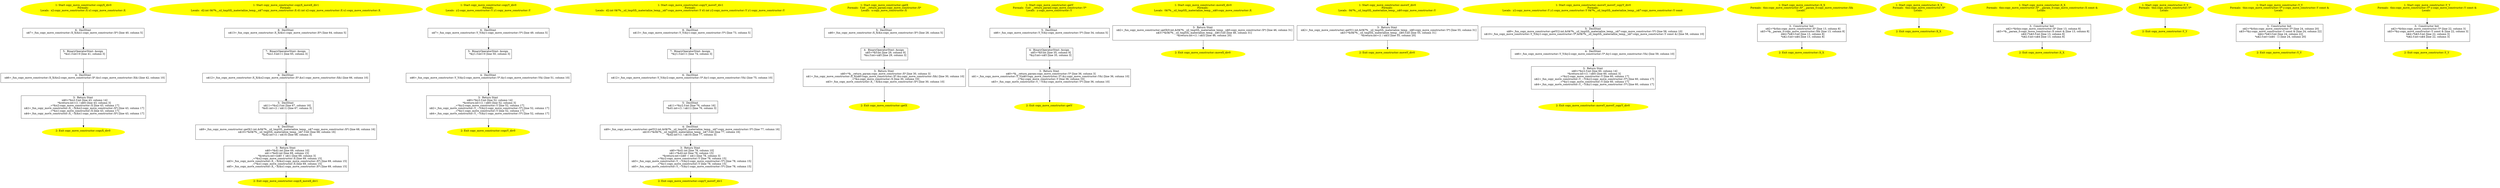 /* @generated */
digraph cfg {
"copyX_div0#copy_move_constructor#7555826423954612298.1fd45599e2fc3ce471d7d474aa615bcb_1" [label="1: Start copy_move_constructor::copyX_div0\nFormals: \nLocals:  x2:copy_move_constructor::X x1:copy_move_constructor::X \n  " color=yellow style=filled]
	

	 "copyX_div0#copy_move_constructor#7555826423954612298.1fd45599e2fc3ce471d7d474aa615bcb_1" -> "copyX_div0#copy_move_constructor#7555826423954612298.1fd45599e2fc3ce471d7d474aa615bcb_6" ;
"copyX_div0#copy_move_constructor#7555826423954612298.1fd45599e2fc3ce471d7d474aa615bcb_2" [label="2: Exit copy_move_constructor::copyX_div0 \n  " color=yellow style=filled]
	

"copyX_div0#copy_move_constructor#7555826423954612298.1fd45599e2fc3ce471d7d474aa615bcb_3" [label="3:  Return Stmt \n   n$0=*&x2.f:int [line 43, column 14]\n  *&return:int=(1 / n$0) [line 43, column 3]\n  _=*&x2:copy_move_constructor::X [line 43, column 17]\n  n$2=_fun_copy_move_constructor::X_~X(&x2:copy_move_constructor::X*) [line 43, column 17]\n  _=*&x1:copy_move_constructor::X [line 43, column 17]\n  n$4=_fun_copy_move_constructor::X_~X(&x1:copy_move_constructor::X*) [line 43, column 17]\n " shape="box"]
	

	 "copyX_div0#copy_move_constructor#7555826423954612298.1fd45599e2fc3ce471d7d474aa615bcb_3" -> "copyX_div0#copy_move_constructor#7555826423954612298.1fd45599e2fc3ce471d7d474aa615bcb_2" ;
"copyX_div0#copy_move_constructor#7555826423954612298.1fd45599e2fc3ce471d7d474aa615bcb_4" [label="4:  DeclStmt \n   n$6=_fun_copy_move_constructor::X_X(&x2:copy_move_constructor::X*,&x1:copy_move_constructor::X&) [line 42, column 10]\n " shape="box"]
	

	 "copyX_div0#copy_move_constructor#7555826423954612298.1fd45599e2fc3ce471d7d474aa615bcb_4" -> "copyX_div0#copy_move_constructor#7555826423954612298.1fd45599e2fc3ce471d7d474aa615bcb_3" ;
"copyX_div0#copy_move_constructor#7555826423954612298.1fd45599e2fc3ce471d7d474aa615bcb_5" [label="5:  BinaryOperatorStmt: Assign \n   *&x1.f:int=0 [line 41, column 3]\n " shape="box"]
	

	 "copyX_div0#copy_move_constructor#7555826423954612298.1fd45599e2fc3ce471d7d474aa615bcb_5" -> "copyX_div0#copy_move_constructor#7555826423954612298.1fd45599e2fc3ce471d7d474aa615bcb_4" ;
"copyX_div0#copy_move_constructor#7555826423954612298.1fd45599e2fc3ce471d7d474aa615bcb_6" [label="6:  DeclStmt \n   n$7=_fun_copy_move_constructor::X_X(&x1:copy_move_constructor::X*) [line 40, column 5]\n " shape="box"]
	

	 "copyX_div0#copy_move_constructor#7555826423954612298.1fd45599e2fc3ce471d7d474aa615bcb_6" -> "copyX_div0#copy_move_constructor#7555826423954612298.1fd45599e2fc3ce471d7d474aa615bcb_5" ;
"copyX_moveX_div1#copy_move_constructor#6853813819184662211.00e91897e7d9fcfa93de911bba9a1399_1" [label="1: Start copy_move_constructor::copyX_moveX_div1\nFormals: \nLocals:  d2:int 0$?%__sil_tmpSIL_materialize_temp__n$7:copy_move_constructor::X d1:int x2:copy_move_constructor::X x1:copy_move_constructor::X \n  " color=yellow style=filled]
	

	 "copyX_moveX_div1#copy_move_constructor#6853813819184662211.00e91897e7d9fcfa93de911bba9a1399_1" -> "copyX_moveX_div1#copy_move_constructor#6853813819184662211.00e91897e7d9fcfa93de911bba9a1399_8" ;
"copyX_moveX_div1#copy_move_constructor#6853813819184662211.00e91897e7d9fcfa93de911bba9a1399_2" [label="2: Exit copy_move_constructor::copyX_moveX_div1 \n  " color=yellow style=filled]
	

"copyX_moveX_div1#copy_move_constructor#6853813819184662211.00e91897e7d9fcfa93de911bba9a1399_3" [label="3:  Return Stmt \n   n$0=*&d1:int [line 69, column 10]\n  n$1=*&d2:int [line 69, column 15]\n  *&return:int=(n$0 + n$1) [line 69, column 3]\n  _=*&x2:copy_move_constructor::X [line 69, column 15]\n  n$3=_fun_copy_move_constructor::X_~X(&x2:copy_move_constructor::X*) [line 69, column 15]\n  _=*&x1:copy_move_constructor::X [line 69, column 15]\n  n$5=_fun_copy_move_constructor::X_~X(&x1:copy_move_constructor::X*) [line 69, column 15]\n " shape="box"]
	

	 "copyX_moveX_div1#copy_move_constructor#6853813819184662211.00e91897e7d9fcfa93de911bba9a1399_3" -> "copyX_moveX_div1#copy_move_constructor#6853813819184662211.00e91897e7d9fcfa93de911bba9a1399_2" ;
"copyX_moveX_div1#copy_move_constructor#6853813819184662211.00e91897e7d9fcfa93de911bba9a1399_4" [label="4:  DeclStmt \n   n$9=_fun_copy_move_constructor::getX(1:int,&0$?%__sil_tmpSIL_materialize_temp__n$7:copy_move_constructor::X*) [line 68, column 16]\n  n$10=*&0$?%__sil_tmpSIL_materialize_temp__n$7.f:int [line 68, column 16]\n  *&d2:int=(1 / n$10) [line 68, column 3]\n " shape="box"]
	

	 "copyX_moveX_div1#copy_move_constructor#6853813819184662211.00e91897e7d9fcfa93de911bba9a1399_4" -> "copyX_moveX_div1#copy_move_constructor#6853813819184662211.00e91897e7d9fcfa93de911bba9a1399_3" ;
"copyX_moveX_div1#copy_move_constructor#6853813819184662211.00e91897e7d9fcfa93de911bba9a1399_5" [label="5:  DeclStmt \n   n$11=*&x2.f:int [line 67, column 16]\n  *&d1:int=(1 / n$11) [line 67, column 3]\n " shape="box"]
	

	 "copyX_moveX_div1#copy_move_constructor#6853813819184662211.00e91897e7d9fcfa93de911bba9a1399_5" -> "copyX_moveX_div1#copy_move_constructor#6853813819184662211.00e91897e7d9fcfa93de911bba9a1399_4" ;
"copyX_moveX_div1#copy_move_constructor#6853813819184662211.00e91897e7d9fcfa93de911bba9a1399_6" [label="6:  DeclStmt \n   n$12=_fun_copy_move_constructor::X_X(&x2:copy_move_constructor::X*,&x1:copy_move_constructor::X&) [line 66, column 10]\n " shape="box"]
	

	 "copyX_moveX_div1#copy_move_constructor#6853813819184662211.00e91897e7d9fcfa93de911bba9a1399_6" -> "copyX_moveX_div1#copy_move_constructor#6853813819184662211.00e91897e7d9fcfa93de911bba9a1399_5" ;
"copyX_moveX_div1#copy_move_constructor#6853813819184662211.00e91897e7d9fcfa93de911bba9a1399_7" [label="7:  BinaryOperatorStmt: Assign \n   *&x1.f:int=1 [line 65, column 3]\n " shape="box"]
	

	 "copyX_moveX_div1#copy_move_constructor#6853813819184662211.00e91897e7d9fcfa93de911bba9a1399_7" -> "copyX_moveX_div1#copy_move_constructor#6853813819184662211.00e91897e7d9fcfa93de911bba9a1399_6" ;
"copyX_moveX_div1#copy_move_constructor#6853813819184662211.00e91897e7d9fcfa93de911bba9a1399_8" [label="8:  DeclStmt \n   n$13=_fun_copy_move_constructor::X_X(&x1:copy_move_constructor::X*) [line 64, column 5]\n " shape="box"]
	

	 "copyX_moveX_div1#copy_move_constructor#6853813819184662211.00e91897e7d9fcfa93de911bba9a1399_8" -> "copyX_moveX_div1#copy_move_constructor#6853813819184662211.00e91897e7d9fcfa93de911bba9a1399_7" ;
"copyY_div0#copy_move_constructor#17079397845524781987.61211209ec1f961073f3adafcd080bfb_1" [label="1: Start copy_move_constructor::copyY_div0\nFormals: \nLocals:  y2:copy_move_constructor::Y y1:copy_move_constructor::Y \n  " color=yellow style=filled]
	

	 "copyY_div0#copy_move_constructor#17079397845524781987.61211209ec1f961073f3adafcd080bfb_1" -> "copyY_div0#copy_move_constructor#17079397845524781987.61211209ec1f961073f3adafcd080bfb_6" ;
"copyY_div0#copy_move_constructor#17079397845524781987.61211209ec1f961073f3adafcd080bfb_2" [label="2: Exit copy_move_constructor::copyY_div0 \n  " color=yellow style=filled]
	

"copyY_div0#copy_move_constructor#17079397845524781987.61211209ec1f961073f3adafcd080bfb_3" [label="3:  Return Stmt \n   n$0=*&y2.f:int [line 52, column 14]\n  *&return:int=(1 / n$0) [line 52, column 3]\n  _=*&y2:copy_move_constructor::Y [line 52, column 17]\n  n$2=_fun_copy_move_constructor::Y_~Y(&y2:copy_move_constructor::Y*) [line 52, column 17]\n  _=*&y1:copy_move_constructor::Y [line 52, column 17]\n  n$4=_fun_copy_move_constructor::Y_~Y(&y1:copy_move_constructor::Y*) [line 52, column 17]\n " shape="box"]
	

	 "copyY_div0#copy_move_constructor#17079397845524781987.61211209ec1f961073f3adafcd080bfb_3" -> "copyY_div0#copy_move_constructor#17079397845524781987.61211209ec1f961073f3adafcd080bfb_2" ;
"copyY_div0#copy_move_constructor#17079397845524781987.61211209ec1f961073f3adafcd080bfb_4" [label="4:  DeclStmt \n   n$6=_fun_copy_move_constructor::Y_Y(&y2:copy_move_constructor::Y*,&y1:copy_move_constructor::Y&) [line 51, column 10]\n " shape="box"]
	

	 "copyY_div0#copy_move_constructor#17079397845524781987.61211209ec1f961073f3adafcd080bfb_4" -> "copyY_div0#copy_move_constructor#17079397845524781987.61211209ec1f961073f3adafcd080bfb_3" ;
"copyY_div0#copy_move_constructor#17079397845524781987.61211209ec1f961073f3adafcd080bfb_5" [label="5:  BinaryOperatorStmt: Assign \n   *&y1.f:int=0 [line 50, column 3]\n " shape="box"]
	

	 "copyY_div0#copy_move_constructor#17079397845524781987.61211209ec1f961073f3adafcd080bfb_5" -> "copyY_div0#copy_move_constructor#17079397845524781987.61211209ec1f961073f3adafcd080bfb_4" ;
"copyY_div0#copy_move_constructor#17079397845524781987.61211209ec1f961073f3adafcd080bfb_6" [label="6:  DeclStmt \n   n$7=_fun_copy_move_constructor::Y_Y(&y1:copy_move_constructor::Y*) [line 49, column 5]\n " shape="box"]
	

	 "copyY_div0#copy_move_constructor#17079397845524781987.61211209ec1f961073f3adafcd080bfb_6" -> "copyY_div0#copy_move_constructor#17079397845524781987.61211209ec1f961073f3adafcd080bfb_5" ;
"copyY_moveY_div1#copy_move_constructor#5827233588222911615.5716e8b7acbd3ff43f18c7c5954c6565_1" [label="1: Start copy_move_constructor::copyY_moveY_div1\nFormals: \nLocals:  d2:int 0$?%__sil_tmpSIL_materialize_temp__n$7:copy_move_constructor::Y d1:int y2:copy_move_constructor::Y y1:copy_move_constructor::Y \n  " color=yellow style=filled]
	

	 "copyY_moveY_div1#copy_move_constructor#5827233588222911615.5716e8b7acbd3ff43f18c7c5954c6565_1" -> "copyY_moveY_div1#copy_move_constructor#5827233588222911615.5716e8b7acbd3ff43f18c7c5954c6565_8" ;
"copyY_moveY_div1#copy_move_constructor#5827233588222911615.5716e8b7acbd3ff43f18c7c5954c6565_2" [label="2: Exit copy_move_constructor::copyY_moveY_div1 \n  " color=yellow style=filled]
	

"copyY_moveY_div1#copy_move_constructor#5827233588222911615.5716e8b7acbd3ff43f18c7c5954c6565_3" [label="3:  Return Stmt \n   n$0=*&d1:int [line 78, column 10]\n  n$1=*&d2:int [line 78, column 15]\n  *&return:int=(n$0 + n$1) [line 78, column 3]\n  _=*&y2:copy_move_constructor::Y [line 78, column 15]\n  n$3=_fun_copy_move_constructor::Y_~Y(&y2:copy_move_constructor::Y*) [line 78, column 15]\n  _=*&y1:copy_move_constructor::Y [line 78, column 15]\n  n$5=_fun_copy_move_constructor::Y_~Y(&y1:copy_move_constructor::Y*) [line 78, column 15]\n " shape="box"]
	

	 "copyY_moveY_div1#copy_move_constructor#5827233588222911615.5716e8b7acbd3ff43f18c7c5954c6565_3" -> "copyY_moveY_div1#copy_move_constructor#5827233588222911615.5716e8b7acbd3ff43f18c7c5954c6565_2" ;
"copyY_moveY_div1#copy_move_constructor#5827233588222911615.5716e8b7acbd3ff43f18c7c5954c6565_4" [label="4:  DeclStmt \n   n$9=_fun_copy_move_constructor::getY(2:int,&0$?%__sil_tmpSIL_materialize_temp__n$7:copy_move_constructor::Y*) [line 77, column 16]\n  n$10=*&0$?%__sil_tmpSIL_materialize_temp__n$7.f:int [line 77, column 16]\n  *&d2:int=(1 / n$10) [line 77, column 3]\n " shape="box"]
	

	 "copyY_moveY_div1#copy_move_constructor#5827233588222911615.5716e8b7acbd3ff43f18c7c5954c6565_4" -> "copyY_moveY_div1#copy_move_constructor#5827233588222911615.5716e8b7acbd3ff43f18c7c5954c6565_3" ;
"copyY_moveY_div1#copy_move_constructor#5827233588222911615.5716e8b7acbd3ff43f18c7c5954c6565_5" [label="5:  DeclStmt \n   n$11=*&y2.f:int [line 76, column 16]\n  *&d1:int=(1 / n$11) [line 76, column 3]\n " shape="box"]
	

	 "copyY_moveY_div1#copy_move_constructor#5827233588222911615.5716e8b7acbd3ff43f18c7c5954c6565_5" -> "copyY_moveY_div1#copy_move_constructor#5827233588222911615.5716e8b7acbd3ff43f18c7c5954c6565_4" ;
"copyY_moveY_div1#copy_move_constructor#5827233588222911615.5716e8b7acbd3ff43f18c7c5954c6565_6" [label="6:  DeclStmt \n   n$12=_fun_copy_move_constructor::Y_Y(&y2:copy_move_constructor::Y*,&y1:copy_move_constructor::Y&) [line 75, column 10]\n " shape="box"]
	

	 "copyY_moveY_div1#copy_move_constructor#5827233588222911615.5716e8b7acbd3ff43f18c7c5954c6565_6" -> "copyY_moveY_div1#copy_move_constructor#5827233588222911615.5716e8b7acbd3ff43f18c7c5954c6565_5" ;
"copyY_moveY_div1#copy_move_constructor#5827233588222911615.5716e8b7acbd3ff43f18c7c5954c6565_7" [label="7:  BinaryOperatorStmt: Assign \n   *&y1.f:int=1 [line 74, column 3]\n " shape="box"]
	

	 "copyY_moveY_div1#copy_move_constructor#5827233588222911615.5716e8b7acbd3ff43f18c7c5954c6565_7" -> "copyY_moveY_div1#copy_move_constructor#5827233588222911615.5716e8b7acbd3ff43f18c7c5954c6565_6" ;
"copyY_moveY_div1#copy_move_constructor#5827233588222911615.5716e8b7acbd3ff43f18c7c5954c6565_8" [label="8:  DeclStmt \n   n$13=_fun_copy_move_constructor::Y_Y(&y1:copy_move_constructor::Y*) [line 73, column 5]\n " shape="box"]
	

	 "copyY_moveY_div1#copy_move_constructor#5827233588222911615.5716e8b7acbd3ff43f18c7c5954c6565_8" -> "copyY_moveY_div1#copy_move_constructor#5827233588222911615.5716e8b7acbd3ff43f18c7c5954c6565_7" ;
"getX#copy_move_constructor(class copy_move_constructor::X)#2211685783611424509.3ed1bf77442fb4e47b3afdd1dd669b7a_1" [label="1: Start copy_move_constructor::getX\nFormals:  f:int __return_param:copy_move_constructor::X*\nLocals:  x:copy_move_constructor::X \n  " color=yellow style=filled]
	

	 "getX#copy_move_constructor(class copy_move_constructor::X)#2211685783611424509.3ed1bf77442fb4e47b3afdd1dd669b7a_1" -> "getX#copy_move_constructor(class copy_move_constructor::X)#2211685783611424509.3ed1bf77442fb4e47b3afdd1dd669b7a_5" ;
"getX#copy_move_constructor(class copy_move_constructor::X)#2211685783611424509.3ed1bf77442fb4e47b3afdd1dd669b7a_2" [label="2: Exit copy_move_constructor::getX \n  " color=yellow style=filled]
	

"getX#copy_move_constructor(class copy_move_constructor::X)#2211685783611424509.3ed1bf77442fb4e47b3afdd1dd669b7a_3" [label="3:  Return Stmt \n   n$0=*&__return_param:copy_move_constructor::X* [line 30, column 3]\n  n$1=_fun_copy_move_constructor::X_X(n$0:copy_move_constructor::X*,&x:copy_move_constructor::X&) [line 30, column 10]\n  _=*&x:copy_move_constructor::X [line 30, column 10]\n  n$3=_fun_copy_move_constructor::X_~X(&x:copy_move_constructor::X*) [line 30, column 10]\n " shape="box"]
	

	 "getX#copy_move_constructor(class copy_move_constructor::X)#2211685783611424509.3ed1bf77442fb4e47b3afdd1dd669b7a_3" -> "getX#copy_move_constructor(class copy_move_constructor::X)#2211685783611424509.3ed1bf77442fb4e47b3afdd1dd669b7a_2" ;
"getX#copy_move_constructor(class copy_move_constructor::X)#2211685783611424509.3ed1bf77442fb4e47b3afdd1dd669b7a_4" [label="4:  BinaryOperatorStmt: Assign \n   n$5=*&f:int [line 29, column 9]\n  *&x.f:int=n$5 [line 29, column 3]\n " shape="box"]
	

	 "getX#copy_move_constructor(class copy_move_constructor::X)#2211685783611424509.3ed1bf77442fb4e47b3afdd1dd669b7a_4" -> "getX#copy_move_constructor(class copy_move_constructor::X)#2211685783611424509.3ed1bf77442fb4e47b3afdd1dd669b7a_3" ;
"getX#copy_move_constructor(class copy_move_constructor::X)#2211685783611424509.3ed1bf77442fb4e47b3afdd1dd669b7a_5" [label="5:  DeclStmt \n   n$6=_fun_copy_move_constructor::X_X(&x:copy_move_constructor::X*) [line 28, column 5]\n " shape="box"]
	

	 "getX#copy_move_constructor(class copy_move_constructor::X)#2211685783611424509.3ed1bf77442fb4e47b3afdd1dd669b7a_5" -> "getX#copy_move_constructor(class copy_move_constructor::X)#2211685783611424509.3ed1bf77442fb4e47b3afdd1dd669b7a_4" ;
"getY#copy_move_constructor(class copy_move_constructor::Y)#1712013823822590270.ad9dd85c67bb69fcd76f4c34bc426f28_1" [label="1: Start copy_move_constructor::getY\nFormals:  f:int __return_param:copy_move_constructor::Y*\nLocals:  y:copy_move_constructor::Y \n  " color=yellow style=filled]
	

	 "getY#copy_move_constructor(class copy_move_constructor::Y)#1712013823822590270.ad9dd85c67bb69fcd76f4c34bc426f28_1" -> "getY#copy_move_constructor(class copy_move_constructor::Y)#1712013823822590270.ad9dd85c67bb69fcd76f4c34bc426f28_5" ;
"getY#copy_move_constructor(class copy_move_constructor::Y)#1712013823822590270.ad9dd85c67bb69fcd76f4c34bc426f28_2" [label="2: Exit copy_move_constructor::getY \n  " color=yellow style=filled]
	

"getY#copy_move_constructor(class copy_move_constructor::Y)#1712013823822590270.ad9dd85c67bb69fcd76f4c34bc426f28_3" [label="3:  Return Stmt \n   n$0=*&__return_param:copy_move_constructor::Y* [line 36, column 3]\n  n$1=_fun_copy_move_constructor::Y_Y(n$0:copy_move_constructor::Y*,&y:copy_move_constructor::Y&) [line 36, column 10]\n  _=*&y:copy_move_constructor::Y [line 36, column 10]\n  n$3=_fun_copy_move_constructor::Y_~Y(&y:copy_move_constructor::Y*) [line 36, column 10]\n " shape="box"]
	

	 "getY#copy_move_constructor(class copy_move_constructor::Y)#1712013823822590270.ad9dd85c67bb69fcd76f4c34bc426f28_3" -> "getY#copy_move_constructor(class copy_move_constructor::Y)#1712013823822590270.ad9dd85c67bb69fcd76f4c34bc426f28_2" ;
"getY#copy_move_constructor(class copy_move_constructor::Y)#1712013823822590270.ad9dd85c67bb69fcd76f4c34bc426f28_4" [label="4:  BinaryOperatorStmt: Assign \n   n$5=*&f:int [line 35, column 9]\n  *&y.f:int=n$5 [line 35, column 3]\n " shape="box"]
	

	 "getY#copy_move_constructor(class copy_move_constructor::Y)#1712013823822590270.ad9dd85c67bb69fcd76f4c34bc426f28_4" -> "getY#copy_move_constructor(class copy_move_constructor::Y)#1712013823822590270.ad9dd85c67bb69fcd76f4c34bc426f28_3" ;
"getY#copy_move_constructor(class copy_move_constructor::Y)#1712013823822590270.ad9dd85c67bb69fcd76f4c34bc426f28_5" [label="5:  DeclStmt \n   n$6=_fun_copy_move_constructor::Y_Y(&y:copy_move_constructor::Y*) [line 34, column 5]\n " shape="box"]
	

	 "getY#copy_move_constructor(class copy_move_constructor::Y)#1712013823822590270.ad9dd85c67bb69fcd76f4c34bc426f28_5" -> "getY#copy_move_constructor(class copy_move_constructor::Y)#1712013823822590270.ad9dd85c67bb69fcd76f4c34bc426f28_4" ;
"moveX_div0#copy_move_constructor#2229557375196326562.f23c95e594ab41ba50090dccb989c3e3_1" [label="1: Start copy_move_constructor::moveX_div0\nFormals: \nLocals:  0$?%__sil_tmpSIL_materialize_temp__n$0:copy_move_constructor::X \n  " color=yellow style=filled]
	

	 "moveX_div0#copy_move_constructor#2229557375196326562.f23c95e594ab41ba50090dccb989c3e3_1" -> "moveX_div0#copy_move_constructor#2229557375196326562.f23c95e594ab41ba50090dccb989c3e3_3" ;
"moveX_div0#copy_move_constructor#2229557375196326562.f23c95e594ab41ba50090dccb989c3e3_2" [label="2: Exit copy_move_constructor::moveX_div0 \n  " color=yellow style=filled]
	

"moveX_div0#copy_move_constructor#2229557375196326562.f23c95e594ab41ba50090dccb989c3e3_3" [label="3:  Return Stmt \n   n$2=_fun_copy_move_constructor::getX(0:int,&0$?%__sil_tmpSIL_materialize_temp__n$0:copy_move_constructor::X*) [line 46, column 31]\n  n$3=*&0$?%__sil_tmpSIL_materialize_temp__n$0.f:int [line 46, column 31]\n  *&return:int=(1 / n$3) [line 46, column 20]\n " shape="box"]
	

	 "moveX_div0#copy_move_constructor#2229557375196326562.f23c95e594ab41ba50090dccb989c3e3_3" -> "moveX_div0#copy_move_constructor#2229557375196326562.f23c95e594ab41ba50090dccb989c3e3_2" ;
"moveY_div0#copy_move_constructor#15307842160732522395.eee7693240d3ce27d5c30f34d771cb57_1" [label="1: Start copy_move_constructor::moveY_div0\nFormals: \nLocals:  0$?%__sil_tmpSIL_materialize_temp__n$0:copy_move_constructor::Y \n  " color=yellow style=filled]
	

	 "moveY_div0#copy_move_constructor#15307842160732522395.eee7693240d3ce27d5c30f34d771cb57_1" -> "moveY_div0#copy_move_constructor#15307842160732522395.eee7693240d3ce27d5c30f34d771cb57_3" ;
"moveY_div0#copy_move_constructor#15307842160732522395.eee7693240d3ce27d5c30f34d771cb57_2" [label="2: Exit copy_move_constructor::moveY_div0 \n  " color=yellow style=filled]
	

"moveY_div0#copy_move_constructor#15307842160732522395.eee7693240d3ce27d5c30f34d771cb57_3" [label="3:  Return Stmt \n   n$2=_fun_copy_move_constructor::getY(1:int,&0$?%__sil_tmpSIL_materialize_temp__n$0:copy_move_constructor::Y*) [line 55, column 31]\n  n$3=*&0$?%__sil_tmpSIL_materialize_temp__n$0.f:int [line 55, column 31]\n  *&return:int=(1 / n$3) [line 55, column 20]\n " shape="box"]
	

	 "moveY_div0#copy_move_constructor#15307842160732522395.eee7693240d3ce27d5c30f34d771cb57_3" -> "moveY_div0#copy_move_constructor#15307842160732522395.eee7693240d3ce27d5c30f34d771cb57_2" ;
"moveY_moveY_copyY_div0#copy_move_constructor#11319351724516006746.d5d5d96d98dcf1c634b647be30001d2e_1" [label="1: Start copy_move_constructor::moveY_moveY_copyY_div0\nFormals: \nLocals:  y2:copy_move_constructor::Y y1:copy_move_constructor::Y 0$?%__sil_tmpSIL_materialize_temp__n$7:copy_move_constructor::Y const  \n  " color=yellow style=filled]
	

	 "moveY_moveY_copyY_div0#copy_move_constructor#11319351724516006746.d5d5d96d98dcf1c634b647be30001d2e_1" -> "moveY_moveY_copyY_div0#copy_move_constructor#11319351724516006746.d5d5d96d98dcf1c634b647be30001d2e_5" ;
"moveY_moveY_copyY_div0#copy_move_constructor#11319351724516006746.d5d5d96d98dcf1c634b647be30001d2e_2" [label="2: Exit copy_move_constructor::moveY_moveY_copyY_div0 \n  " color=yellow style=filled]
	

"moveY_moveY_copyY_div0#copy_move_constructor#11319351724516006746.d5d5d96d98dcf1c634b647be30001d2e_3" [label="3:  Return Stmt \n   n$0=*&y2.f:int [line 60, column 14]\n  *&return:int=(1 / n$0) [line 60, column 3]\n  _=*&y2:copy_move_constructor::Y [line 60, column 17]\n  n$2=_fun_copy_move_constructor::Y_~Y(&y2:copy_move_constructor::Y*) [line 60, column 17]\n  _=*&y1:copy_move_constructor::Y [line 60, column 17]\n  n$4=_fun_copy_move_constructor::Y_~Y(&y1:copy_move_constructor::Y*) [line 60, column 17]\n " shape="box"]
	

	 "moveY_moveY_copyY_div0#copy_move_constructor#11319351724516006746.d5d5d96d98dcf1c634b647be30001d2e_3" -> "moveY_moveY_copyY_div0#copy_move_constructor#11319351724516006746.d5d5d96d98dcf1c634b647be30001d2e_2" ;
"moveY_moveY_copyY_div0#copy_move_constructor#11319351724516006746.d5d5d96d98dcf1c634b647be30001d2e_4" [label="4:  DeclStmt \n   n$6=_fun_copy_move_constructor::Y_Y(&y2:copy_move_constructor::Y*,&y1:copy_move_constructor::Y&) [line 59, column 10]\n " shape="box"]
	

	 "moveY_moveY_copyY_div0#copy_move_constructor#11319351724516006746.d5d5d96d98dcf1c634b647be30001d2e_4" -> "moveY_moveY_copyY_div0#copy_move_constructor#11319351724516006746.d5d5d96d98dcf1c634b647be30001d2e_3" ;
"moveY_moveY_copyY_div0#copy_move_constructor#11319351724516006746.d5d5d96d98dcf1c634b647be30001d2e_5" [label="5:  DeclStmt \n   n$9=_fun_copy_move_constructor::getY(2:int,&0$?%__sil_tmpSIL_materialize_temp__n$7:copy_move_constructor::Y*) [line 58, column 10]\n  n$10=_fun_copy_move_constructor::Y_Y(&y1:copy_move_constructor::Y*,&0$?%__sil_tmpSIL_materialize_temp__n$7:copy_move_constructor::Y const &) [line 58, column 10]\n " shape="box"]
	

	 "moveY_moveY_copyY_div0#copy_move_constructor#11319351724516006746.d5d5d96d98dcf1c634b647be30001d2e_5" -> "moveY_moveY_copyY_div0#copy_move_constructor#11319351724516006746.d5d5d96d98dcf1c634b647be30001d2e_4" ;
"X#X#copy_move_constructor#{10174102600918728520|constexpr}.7f1f4443383b6eabdf400de956c7f6af_1" [label="1: Start copy_move_constructor::X_X\nFormals:  this:copy_move_constructor::X* __param_0:copy_move_constructor::X&\nLocals:  \n  " color=yellow style=filled]
	

	 "X#X#copy_move_constructor#{10174102600918728520|constexpr}.7f1f4443383b6eabdf400de956c7f6af_1" -> "X#X#copy_move_constructor#{10174102600918728520|constexpr}.7f1f4443383b6eabdf400de956c7f6af_3" ;
"X#X#copy_move_constructor#{10174102600918728520|constexpr}.7f1f4443383b6eabdf400de956c7f6af_2" [label="2: Exit copy_move_constructor::X_X \n  " color=yellow style=filled]
	

"X#X#copy_move_constructor#{10174102600918728520|constexpr}.7f1f4443383b6eabdf400de956c7f6af_3" [label="3:  Constructor Init \n   n$2=*&this:copy_move_constructor::X* [line 13, column 8]\n  n$3=*&__param_0:copy_move_constructor::X& [line 13, column 8]\n  n$4=*n$3.f:int [line 13, column 8]\n  *n$2.f:int=n$4 [line 13, column 8]\n " shape="box"]
	

	 "X#X#copy_move_constructor#{10174102600918728520|constexpr}.7f1f4443383b6eabdf400de956c7f6af_3" -> "X#X#copy_move_constructor#{10174102600918728520|constexpr}.7f1f4443383b6eabdf400de956c7f6af_2" ;
"X#X#copy_move_constructor#{10968604964233077287}.2f7f6ea6443bd7f6e81f1eae0ad96ec1_1" [label="1: Start copy_move_constructor::X_X\nFormals:  this:copy_move_constructor::X*\nLocals:  \n  " color=yellow style=filled]
	

	 "X#X#copy_move_constructor#{10968604964233077287}.2f7f6ea6443bd7f6e81f1eae0ad96ec1_1" -> "X#X#copy_move_constructor#{10968604964233077287}.2f7f6ea6443bd7f6e81f1eae0ad96ec1_2" ;
"X#X#copy_move_constructor#{10968604964233077287}.2f7f6ea6443bd7f6e81f1eae0ad96ec1_2" [label="2: Exit copy_move_constructor::X_X \n  " color=yellow style=filled]
	

"X#X#copy_move_constructor#{11461885598838954204|constexpr}.8b245330f9990df6f1e3d0622b3e7433_1" [label="1: Start copy_move_constructor::X_X\nFormals:  this:copy_move_constructor::X* __param_0:copy_move_constructor::X const &\nLocals:  \n  " color=yellow style=filled]
	

	 "X#X#copy_move_constructor#{11461885598838954204|constexpr}.8b245330f9990df6f1e3d0622b3e7433_1" -> "X#X#copy_move_constructor#{11461885598838954204|constexpr}.8b245330f9990df6f1e3d0622b3e7433_3" ;
"X#X#copy_move_constructor#{11461885598838954204|constexpr}.8b245330f9990df6f1e3d0622b3e7433_2" [label="2: Exit copy_move_constructor::X_X \n  " color=yellow style=filled]
	

"X#X#copy_move_constructor#{11461885598838954204|constexpr}.8b245330f9990df6f1e3d0622b3e7433_3" [label="3:  Constructor Init \n   n$2=*&this:copy_move_constructor::X* [line 13, column 8]\n  n$3=*&__param_0:copy_move_constructor::X const & [line 13, column 8]\n  n$4=*n$3.f:int [line 13, column 8]\n  *n$2.f:int=n$4 [line 13, column 8]\n " shape="box"]
	

	 "X#X#copy_move_constructor#{11461885598838954204|constexpr}.8b245330f9990df6f1e3d0622b3e7433_3" -> "X#X#copy_move_constructor#{11461885598838954204|constexpr}.8b245330f9990df6f1e3d0622b3e7433_2" ;
"Y#Y#copy_move_constructor#{1021306560387426992}.841cfe557ed8d8dec57a221bbce98e74_1" [label="1: Start copy_move_constructor::Y_Y\nFormals:  this:copy_move_constructor::Y*\nLocals:  \n  " color=yellow style=filled]
	

	 "Y#Y#copy_move_constructor#{1021306560387426992}.841cfe557ed8d8dec57a221bbce98e74_1" -> "Y#Y#copy_move_constructor#{1021306560387426992}.841cfe557ed8d8dec57a221bbce98e74_2" ;
"Y#Y#copy_move_constructor#{1021306560387426992}.841cfe557ed8d8dec57a221bbce98e74_2" [label="2: Exit copy_move_constructor::Y_Y \n  " color=yellow style=filled]
	

"Y#Y#copy_move_constructor#{18272181401462210540}.6215678d929da0a4d67ea5f3b952308e_1" [label="1: Start copy_move_constructor::Y_Y\nFormals:  this:copy_move_constructor::Y* y:copy_move_constructor::Y const &\nLocals:  \n  " color=yellow style=filled]
	

	 "Y#Y#copy_move_constructor#{18272181401462210540}.6215678d929da0a4d67ea5f3b952308e_1" -> "Y#Y#copy_move_constructor#{18272181401462210540}.6215678d929da0a4d67ea5f3b952308e_3" ;
"Y#Y#copy_move_constructor#{18272181401462210540}.6215678d929da0a4d67ea5f3b952308e_2" [label="2: Exit copy_move_constructor::Y_Y \n  " color=yellow style=filled]
	

"Y#Y#copy_move_constructor#{18272181401462210540}.6215678d929da0a4d67ea5f3b952308e_3" [label="3:  Constructor Init \n   n$2=*&this:copy_move_constructor::Y* [line 24, column 20]\n  n$3=*&y:copy_move_constructor::Y const & [line 24, column 22]\n  n$4=*n$3.f:int [line 24, column 22]\n  *n$2.f:int=(n$4 - 1) [line 24, column 20]\n " shape="box"]
	

	 "Y#Y#copy_move_constructor#{18272181401462210540}.6215678d929da0a4d67ea5f3b952308e_3" -> "Y#Y#copy_move_constructor#{18272181401462210540}.6215678d929da0a4d67ea5f3b952308e_2" ;
"Y#Y#copy_move_constructor#{2644368372854768795|constexpr}.992ebae8b36e68c2e1b5e338a4c29705_1" [label="1: Start copy_move_constructor::Y_Y\nFormals:  this:copy_move_constructor::Y* y:copy_move_constructor::Y const &\nLocals:  \n  " color=yellow style=filled]
	

	 "Y#Y#copy_move_constructor#{2644368372854768795|constexpr}.992ebae8b36e68c2e1b5e338a4c29705_1" -> "Y#Y#copy_move_constructor#{2644368372854768795|constexpr}.992ebae8b36e68c2e1b5e338a4c29705_3" ;
"Y#Y#copy_move_constructor#{2644368372854768795|constexpr}.992ebae8b36e68c2e1b5e338a4c29705_2" [label="2: Exit copy_move_constructor::Y_Y \n  " color=yellow style=filled]
	

"Y#Y#copy_move_constructor#{2644368372854768795|constexpr}.992ebae8b36e68c2e1b5e338a4c29705_3" [label="3:  Constructor Init \n   n$2=*&this:copy_move_constructor::Y* [line 22, column 3]\n  n$3=*&y:copy_move_constructor::Y const & [line 22, column 3]\n  n$4=*n$3.f:int [line 22, column 3]\n  *n$2.f:int=n$4 [line 22, column 3]\n " shape="box"]
	

	 "Y#Y#copy_move_constructor#{2644368372854768795|constexpr}.992ebae8b36e68c2e1b5e338a4c29705_3" -> "Y#Y#copy_move_constructor#{2644368372854768795|constexpr}.992ebae8b36e68c2e1b5e338a4c29705_2" ;
}
